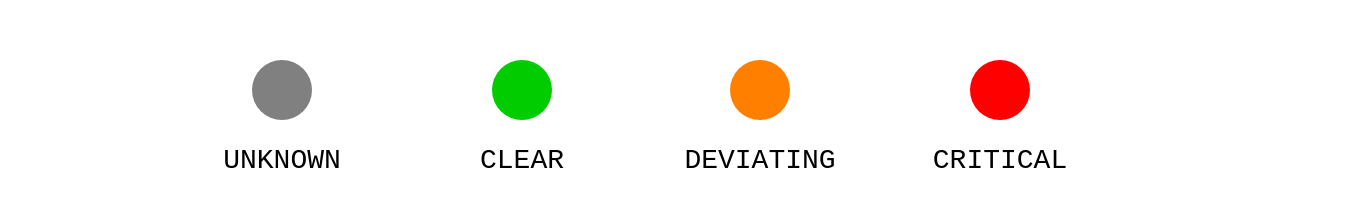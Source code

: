 <mxfile version="14.8.0" type="device"><diagram id="GOFHlGoA2OW3VGqMn38v" name="Page-1"><mxGraphModel dx="2467" dy="841" grid="1" gridSize="10" guides="1" tooltips="1" connect="1" arrows="1" fold="1" page="1" pageScale="1" pageWidth="1169" pageHeight="827" math="0" shadow="0"><root><mxCell id="0"/><mxCell id="1" parent="0"/><mxCell id="YpXlERrC88PSrvPA3rP3-1" value="" style="rounded=0;whiteSpace=wrap;html=1;strokeColor=none;fontStyle=4" parent="1" vertex="1"><mxGeometry x="-214.5" y="150" width="640" height="110" as="geometry"/></mxCell><mxCell id="YpXlERrC88PSrvPA3rP3-15" value="" style="group" parent="1" connectable="0" vertex="1"><mxGeometry x="-30" y="160" width="498" height="100" as="geometry"/></mxCell><mxCell id="YpXlERrC88PSrvPA3rP3-6" value="&lt;font style=&quot;font-size: 14px;&quot;&gt;CLEAR&lt;/font&gt;" style="rounded=0;whiteSpace=wrap;html=1;strokeColor=none;fontFamily=Courier New;fontSize=14;fillColor=none;" parent="1" vertex="1"><mxGeometry x="-18" y="200" width="128" height="60" as="geometry"/></mxCell><mxCell id="YpXlERrC88PSrvPA3rP3-7" value="DEVIATING" style="rounded=0;whiteSpace=wrap;html=1;strokeColor=none;fontFamily=Courier New;fontSize=14;fillColor=none;" parent="1" vertex="1"><mxGeometry x="101" y="200" width="128" height="60" as="geometry"/></mxCell><mxCell id="YpXlERrC88PSrvPA3rP3-8" value="&lt;font style=&quot;font-size: 14px;&quot;&gt;CRITICAL&lt;/font&gt;" style="rounded=0;whiteSpace=wrap;html=1;strokeColor=none;fontFamily=Courier New;fontSize=14;fillColor=none;" parent="1" vertex="1"><mxGeometry x="221" y="200" width="128" height="60" as="geometry"/></mxCell><mxCell id="YpXlERrC88PSrvPA3rP3-10" value="&lt;font style=&quot;font-size: 14px;&quot;&gt;UNKNOWN&lt;/font&gt;" style="rounded=0;whiteSpace=wrap;html=1;strokeColor=none;fontFamily=Courier New;fontSize=14;fillColor=none;" parent="1" vertex="1"><mxGeometry x="-138" y="200" width="128" height="60" as="geometry"/></mxCell><mxCell id="uU8bqV7umagmZWnYzD9x-1" value="" style="ellipse;whiteSpace=wrap;html=1;aspect=fixed;strokeColor=none;fillColor=#FF0000;" vertex="1" parent="1"><mxGeometry x="270" y="180" width="30" height="30" as="geometry"/></mxCell><mxCell id="uU8bqV7umagmZWnYzD9x-3" value="" style="ellipse;whiteSpace=wrap;html=1;aspect=fixed;strokeColor=none;fillColor=#FF8000;" vertex="1" parent="1"><mxGeometry x="150" y="180" width="30" height="30" as="geometry"/></mxCell><mxCell id="uU8bqV7umagmZWnYzD9x-4" value="" style="ellipse;whiteSpace=wrap;html=1;aspect=fixed;strokeColor=none;fillColor=#00CC00;" vertex="1" parent="1"><mxGeometry x="31" y="180" width="30" height="30" as="geometry"/></mxCell><mxCell id="uU8bqV7umagmZWnYzD9x-5" value="" style="ellipse;whiteSpace=wrap;html=1;aspect=fixed;strokeColor=none;fillColor=#808080;" vertex="1" parent="1"><mxGeometry x="-89" y="180" width="30" height="30" as="geometry"/></mxCell></root></mxGraphModel></diagram></mxfile>